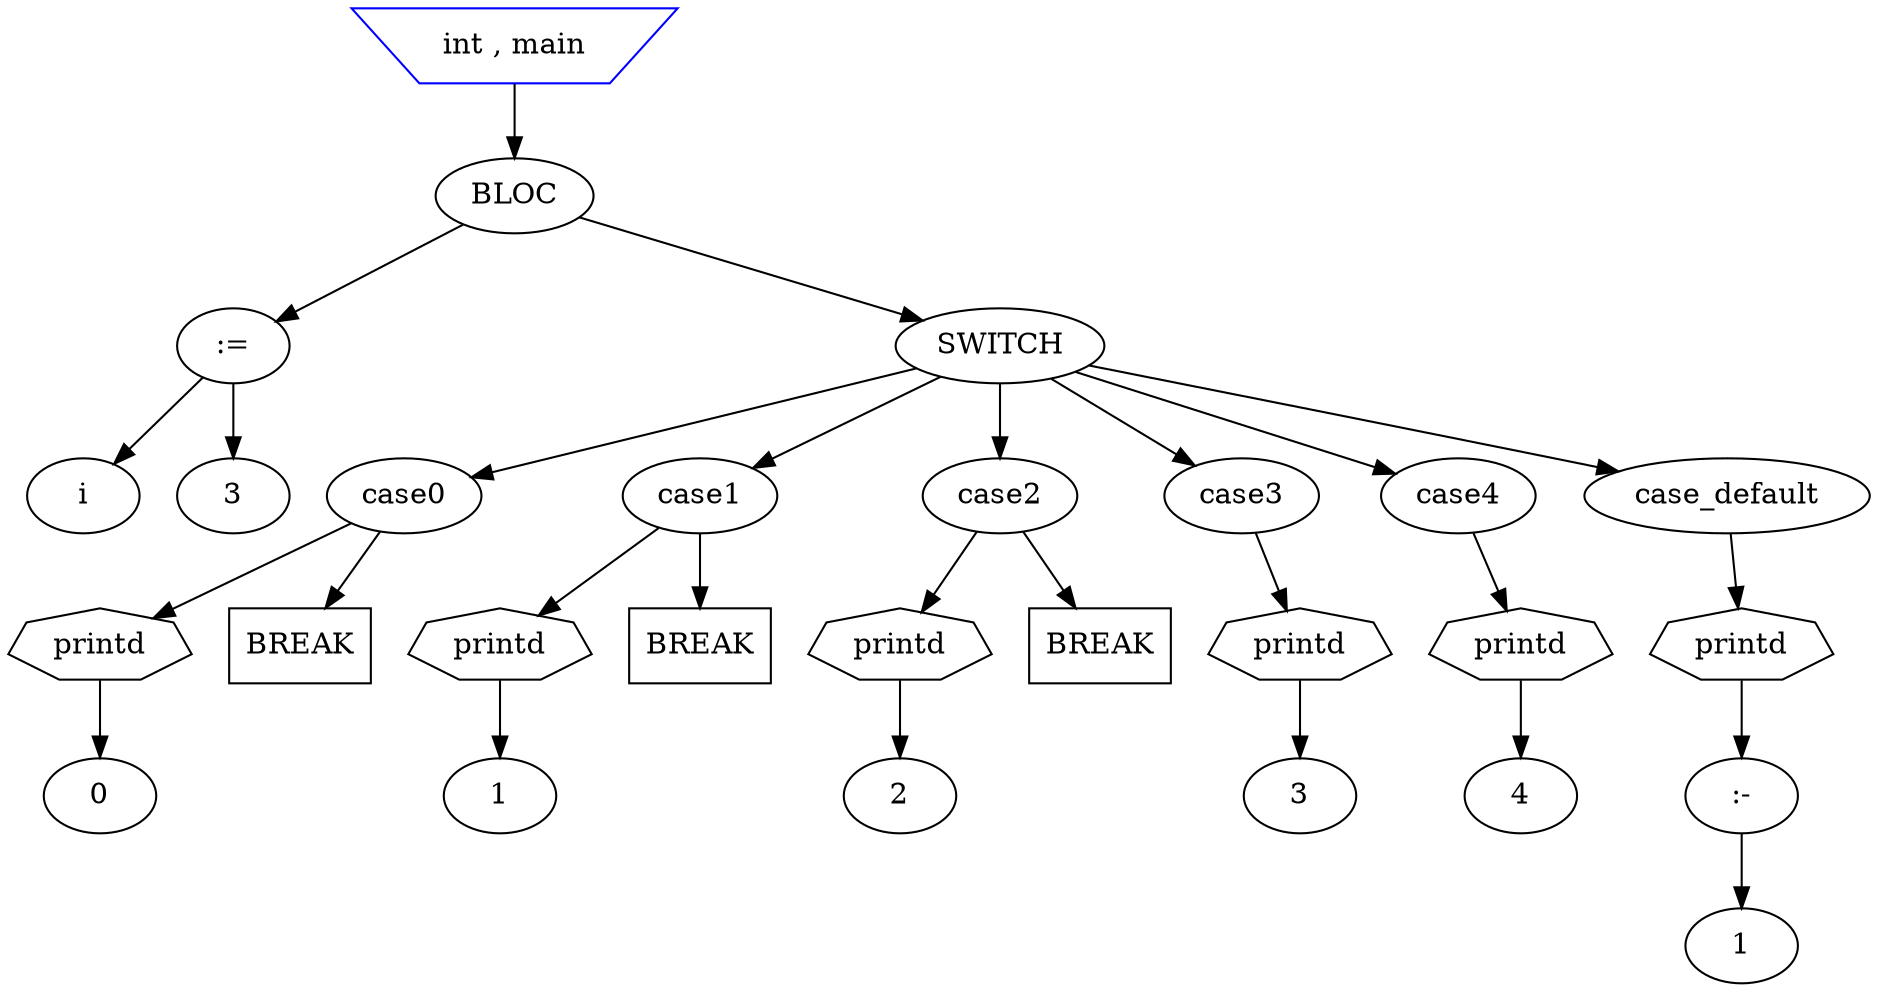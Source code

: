 digraph mon_programme {
node1[shape=ellipse label="i" style=solid color=black]
node3[shape=ellipse label="3" style=solid color=black]
node4[shape=ellipse label=":=" style=solid color=black]
node7[shape=ellipse label="0" style=solid color=black]
node8[shape=septagon label="printd" style=solid color=black]
node9[shape=ellipse label="case0" style=solid color=black]
node10[shape=box label="BREAK" style=solid color=black]
node11[shape=ellipse label="1" style=solid color=black]
node12[shape=septagon label="printd" style=solid color=black]
node13[shape=ellipse label="case1" style=solid color=black]
node14[shape=box label="BREAK" style=solid color=black]
node15[shape=ellipse label="2" style=solid color=black]
node16[shape=septagon label="printd" style=solid color=black]
node17[shape=ellipse label="case2" style=solid color=black]
node18[shape=box label="BREAK" style=solid color=black]
node19[shape=ellipse label="3" style=solid color=black]
node20[shape=septagon label="printd" style=solid color=black]
node21[shape=ellipse label="case3" style=solid color=black]
node22[shape=ellipse label="4" style=solid color=black]
node23[shape=septagon label="printd" style=solid color=black]
node24[shape=ellipse label="case4" style=solid color=black]
node25[shape=ellipse label="1" style=solid color=black]
node26[shape=ellipse label=":-" style=solid color=black]
node27[shape=septagon label="printd" style=solid color=black]
node28[shape=ellipse label="case_default" style=solid color=black]
node29[shape=ellipse label="SWITCH" style=solid color=black]
node30[shape=ellipse label="BLOC" style=solid color=black]
node31[shape=invtrapezium label="int , main" style=solid color=blue]
node31->node30
node30->node29
node29->node28
node28->node27
node27->node26
node26->node25
node29->node24
node24->node23
node23->node22
node29->node21
node21->node20
node20->node19
node17->node18
node29->node17
node17->node16
node16->node15
node13->node14
node29->node13
node13->node12
node12->node11
node9->node10
node29->node9
node9->node8
node8->node7
node30->node4
node4->node3
node4->node1

}
